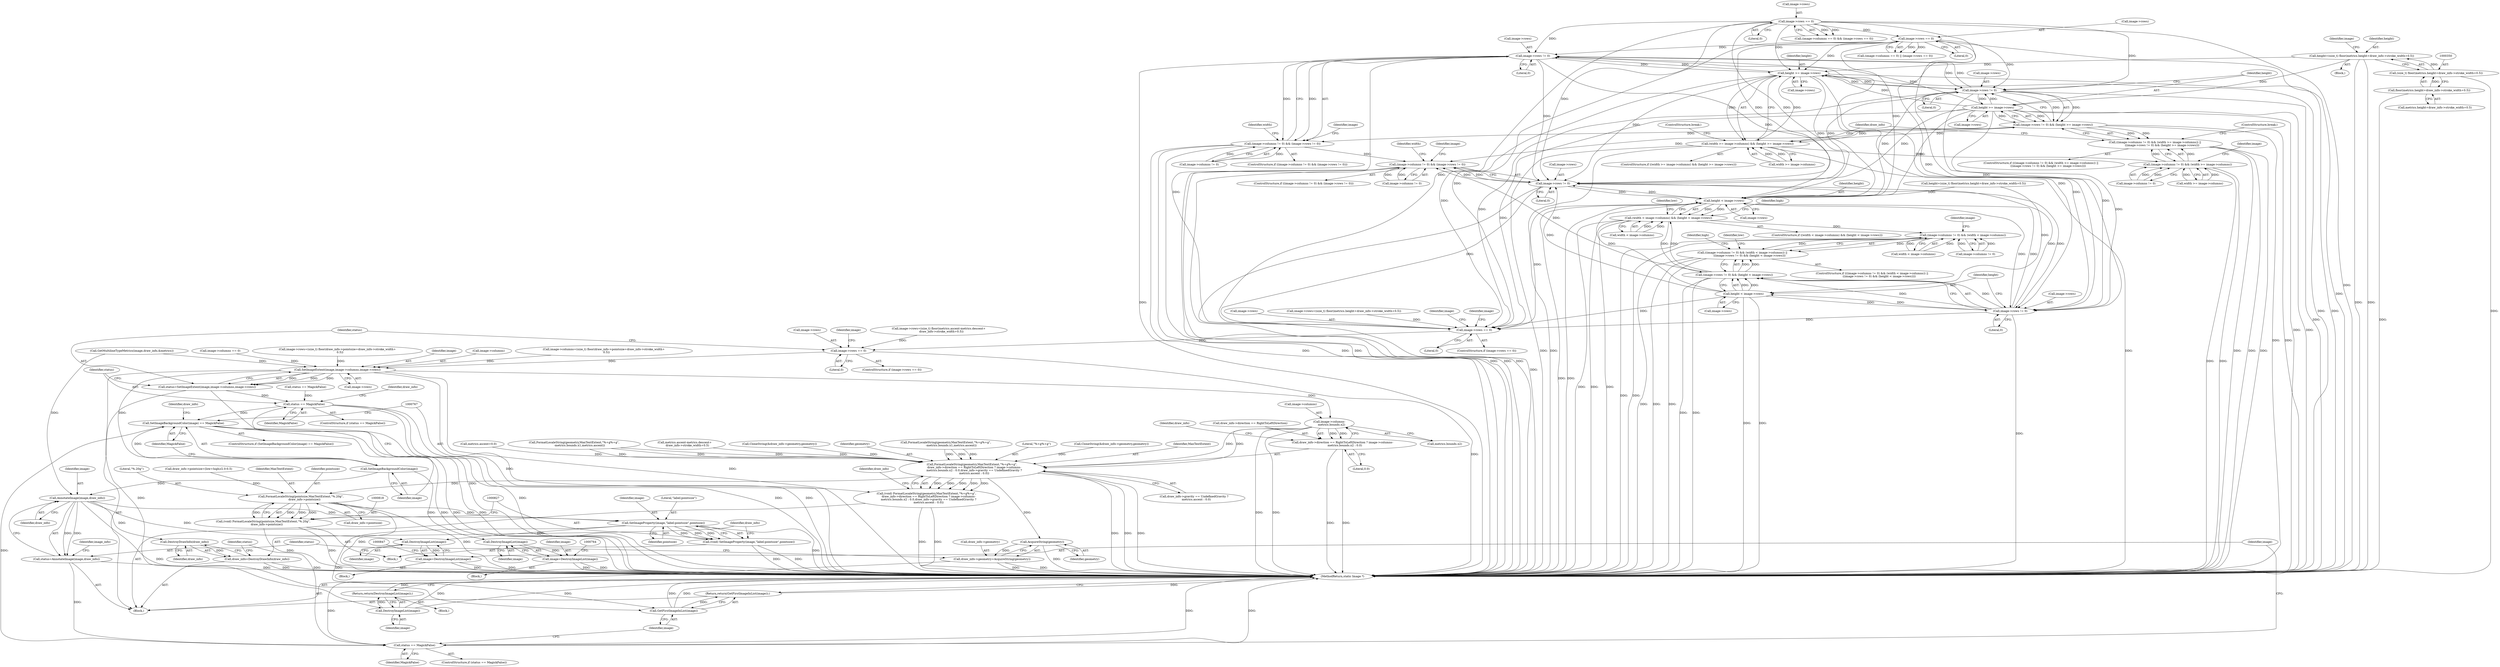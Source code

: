 digraph "0_ImageMagick_aeff00de228bc5a158c2a975ab47845d8a1db456_0@pointer" {
"1000368" [label="(Call,image->rows != 0)"];
"1000224" [label="(Call,image->rows == 0)"];
"1000381" [label="(Call,height >= image->rows)"];
"1000347" [label="(Call,height=(size_t) floor(metrics.height+draw_info->stroke_width+0.5))"];
"1000349" [label="(Call,(size_t) floor(metrics.height+draw_info->stroke_width+0.5))"];
"1000351" [label="(Call,floor(metrics.height+draw_info->stroke_width+0.5))"];
"1000368" [label="(Call,image->rows != 0)"];
"1000407" [label="(Call,height >= image->rows)"];
"1000402" [label="(Call,image->rows != 0)"];
"1000276" [label="(Call,image->rows == 0)"];
"1000362" [label="(Call,(image->columns != 0) && (image->rows != 0))"];
"1000502" [label="(Call,(image->columns != 0) && (image->rows != 0))"];
"1000401" [label="(Call,(image->rows != 0) && (height >= image->rows))"];
"1000375" [label="(Call,(width >= image->columns) && (height >= image->rows))"];
"1000390" [label="(Call,(image->columns != 0) && (width >= image->columns))"];
"1000389" [label="(Call,((image->columns != 0) && (width >= image->columns)) ||\n                ((image->rows != 0) && (height >= image->rows)))"];
"1000508" [label="(Call,image->rows != 0)"];
"1000521" [label="(Call,height < image->rows)"];
"1000515" [label="(Call,(width < image->columns) && (height < image->rows))"];
"1000544" [label="(Call,(image->columns != 0) && (width < image->columns))"];
"1000543" [label="(Call,((image->columns != 0) && (width < image->columns)) ||\n                ((image->rows != 0) && (height < image->rows)))"];
"1000555" [label="(Call,(image->rows != 0) && (height < image->rows))"];
"1000556" [label="(Call,image->rows != 0)"];
"1000561" [label="(Call,height < image->rows)"];
"1000667" [label="(Call,image->rows == 0)"];
"1000693" [label="(Call,image->rows == 0)"];
"1000716" [label="(Call,SetImageExtent(image,image->columns,image->rows))"];
"1000714" [label="(Call,status=SetImageExtent(image,image->columns,image->rows))"];
"1000725" [label="(Call,status == MagickFalse)"];
"1000743" [label="(Call,SetImageBackgroundColor(image) == MagickFalse)"];
"1000837" [label="(Call,status == MagickFalse)"];
"1000740" [label="(Call,DestroyImageList(image))"];
"1000739" [label="(Return,return(DestroyImageList(image));)"];
"1000744" [label="(Call,SetImageBackgroundColor(image))"];
"1000760" [label="(Call,DestroyImageList(image))"];
"1000758" [label="(Call,image=DestroyImageList(image))"];
"1000806" [label="(Call,AnnotateImage(image,draw_info))"];
"1000804" [label="(Call,status=AnnotateImage(image,draw_info))"];
"1000828" [label="(Call,SetImageProperty(image,\"label:pointsize\",pointsize))"];
"1000826" [label="(Call,(void) SetImageProperty(image,\"label:pointsize\",pointsize))"];
"1000843" [label="(Call,DestroyImageList(image))"];
"1000841" [label="(Call,image=DestroyImageList(image))"];
"1000850" [label="(Call,GetFirstImageInList(image))"];
"1000849" [label="(Return,return(GetFirstImageInList(image));)"];
"1000834" [label="(Call,DestroyDrawInfo(draw_info))"];
"1000832" [label="(Call,draw_info=DestroyDrawInfo(draw_info))"];
"1000778" [label="(Call,image->columns-\n     metrics.bounds.x2)"];
"1000768" [label="(Call,FormatLocaleString(geometry,MaxTextExtent,\"%+g%+g\",\n     draw_info->direction == RightToLeftDirection ? image->columns-\n     metrics.bounds.x2 : 0.0,draw_info->gravity == UndefinedGravity ?\n     metrics.ascent : 0.0))"];
"1000766" [label="(Call,(void) FormatLocaleString(geometry,MaxTextExtent,\"%+g%+g\",\n     draw_info->direction == RightToLeftDirection ? image->columns-\n     metrics.bounds.x2 : 0.0,draw_info->gravity == UndefinedGravity ?\n     metrics.ascent : 0.0))"];
"1000802" [label="(Call,AcquireString(geometry))"];
"1000798" [label="(Call,draw_info->geometry=AcquireString(geometry))"];
"1000819" [label="(Call,FormatLocaleString(pointsize,MaxTextExtent,\"%.20g\",\n        draw_info->pointsize))"];
"1000817" [label="(Call,(void) FormatLocaleString(pointsize,MaxTextExtent,\"%.20g\",\n        draw_info->pointsize))"];
"1000772" [label="(Call,draw_info->direction == RightToLeftDirection ? image->columns-\n     metrics.bounds.x2 : 0.0)"];
"1000509" [label="(Call,image->rows)"];
"1000393" [label="(Identifier,image)"];
"1000412" [label="(ControlStructure,break;)"];
"1000714" [label="(Call,status=SetImageExtent(image,image->columns,image->rows))"];
"1000759" [label="(Identifier,image)"];
"1000693" [label="(Call,image->rows == 0)"];
"1000841" [label="(Call,image=DestroyImageList(image))"];
"1000521" [label="(Call,height < image->rows)"];
"1000228" [label="(Literal,0)"];
"1000403" [label="(Call,image->rows)"];
"1000839" [label="(Identifier,MagickFalse)"];
"1000740" [label="(Call,DestroyImageList(image))"];
"1000408" [label="(Identifier,height)"];
"1000745" [label="(Identifier,image)"];
"1000768" [label="(Call,FormatLocaleString(geometry,MaxTextExtent,\"%+g%+g\",\n     draw_info->direction == RightToLeftDirection ? image->columns-\n     metrics.bounds.x2 : 0.0,draw_info->gravity == UndefinedGravity ?\n     metrics.ascent : 0.0))"];
"1000805" [label="(Identifier,status)"];
"1000594" [label="(Call,GetMultilineTypeMetrics(image,draw_info,&metrics))"];
"1000821" [label="(Identifier,MaxTextExtent)"];
"1000749" [label="(Identifier,draw_info)"];
"1000812" [label="(Identifier,image_info)"];
"1000376" [label="(Call,width >= image->columns)"];
"1000695" [label="(Identifier,image)"];
"1000296" [label="(Block,)"];
"1000348" [label="(Identifier,height)"];
"1000766" [label="(Call,(void) FormatLocaleString(geometry,MaxTextExtent,\"%+g%+g\",\n     draw_info->direction == RightToLeftDirection ? image->columns-\n     metrics.bounds.x2 : 0.0,draw_info->gravity == UndefinedGravity ?\n     metrics.ascent : 0.0))"];
"1000224" [label="(Call,image->rows == 0)"];
"1000512" [label="(Literal,0)"];
"1000523" [label="(Call,image->rows)"];
"1000544" [label="(Call,(image->columns != 0) && (width < image->columns))"];
"1000727" [label="(Identifier,MagickFalse)"];
"1000726" [label="(Identifier,status)"];
"1000746" [label="(Identifier,MagickFalse)"];
"1000817" [label="(Call,(void) FormatLocaleString(pointsize,MaxTextExtent,\"%.20g\",\n        draw_info->pointsize))"];
"1000791" [label="(Identifier,draw_info)"];
"1000106" [label="(Block,)"];
"1000829" [label="(Identifier,image)"];
"1000773" [label="(Call,draw_info->direction == RightToLeftDirection)"];
"1000831" [label="(Identifier,pointsize)"];
"1000363" [label="(Call,image->columns != 0)"];
"1000716" [label="(Call,SetImageExtent(image,image->columns,image->rows))"];
"1000516" [label="(Call,width < image->columns)"];
"1000802" [label="(Call,AcquireString(geometry))"];
"1000368" [label="(Call,image->rows != 0)"];
"1000561" [label="(Call,height < image->rows)"];
"1000840" [label="(Block,)"];
"1000730" [label="(Identifier,draw_info)"];
"1000276" [label="(Call,image->rows == 0)"];
"1000815" [label="(Block,)"];
"1000725" [label="(Call,status == MagickFalse)"];
"1000771" [label="(Literal,\"%+g%+g\")"];
"1000515" [label="(Call,(width < image->columns) && (height < image->rows))"];
"1000851" [label="(Identifier,image)"];
"1000787" [label="(Literal,0.0)"];
"1000560" [label="(Literal,0)"];
"1000517" [label="(Identifier,width)"];
"1000820" [label="(Identifier,pointsize)"];
"1000758" [label="(Call,image=DestroyImageList(image))"];
"1000562" [label="(Identifier,height)"];
"1000365" [label="(Identifier,image)"];
"1000501" [label="(ControlStructure,if ((image->columns != 0) && (image->rows != 0)))"];
"1000406" [label="(Literal,0)"];
"1000460" [label="(Call,CloneString(&draw_info->geometry,geometry))"];
"1000742" [label="(ControlStructure,if (SetImageBackgroundColor(image) == MagickFalse))"];
"1000823" [label="(Call,draw_info->pointsize)"];
"1000386" [label="(ControlStructure,break;)"];
"1000545" [label="(Call,image->columns != 0)"];
"1000698" [label="(Call,image->rows=(size_t) floor(draw_info->pointsize+draw_info->stroke_width+\n      0.5))"];
"1000834" [label="(Call,DestroyDrawInfo(draw_info))"];
"1000743" [label="(Call,SetImageBackgroundColor(image) == MagickFalse)"];
"1000822" [label="(Literal,\"%.20g\")"];
"1000280" [label="(Literal,0)"];
"1000293" [label="(Identifier,draw_info)"];
"1000502" [label="(Call,(image->columns != 0) && (image->rows != 0))"];
"1000666" [label="(ControlStructure,if (image->rows == 0))"];
"1000826" [label="(Call,(void) SetImageProperty(image,\"label:pointsize\",pointsize))"];
"1000832" [label="(Call,draw_info=DestroyDrawInfo(draw_info))"];
"1000836" [label="(ControlStructure,if (status == MagickFalse))"];
"1000503" [label="(Call,image->columns != 0)"];
"1000375" [label="(Call,(width >= image->columns) && (height >= image->rows))"];
"1000388" [label="(ControlStructure,if (((image->columns != 0) && (width >= image->columns)) ||\n                ((image->rows != 0) && (height >= image->rows))))"];
"1000383" [label="(Call,image->rows)"];
"1000770" [label="(Identifier,MaxTextExtent)"];
"1000803" [label="(Identifier,geometry)"];
"1000557" [label="(Call,image->rows)"];
"1000747" [label="(Block,)"];
"1000270" [label="(Call,(image->columns == 0) || (image->rows == 0))"];
"1000772" [label="(Call,draw_info->direction == RightToLeftDirection ? image->columns-\n     metrics.bounds.x2 : 0.0)"];
"1000808" [label="(Identifier,draw_info)"];
"1000694" [label="(Call,image->rows)"];
"1000667" [label="(Call,image->rows == 0)"];
"1000390" [label="(Call,(image->columns != 0) && (width >= image->columns))"];
"1000741" [label="(Identifier,image)"];
"1000715" [label="(Identifier,status)"];
"1000382" [label="(Identifier,height)"];
"1000700" [label="(Identifier,image)"];
"1000761" [label="(Identifier,image)"];
"1000843" [label="(Call,DestroyImageList(image))"];
"1000389" [label="(Call,((image->columns != 0) && (width >= image->columns)) ||\n                ((image->rows != 0) && (height >= image->rows)))"];
"1000671" [label="(Literal,0)"];
"1000508" [label="(Call,image->rows != 0)"];
"1000804" [label="(Call,status=AnnotateImage(image,draw_info))"];
"1000788" [label="(Call,draw_info->gravity == UndefinedGravity ?\n     metrics.ascent : 0.0)"];
"1000724" [label="(ControlStructure,if (status == MagickFalse))"];
"1000782" [label="(Call,metrics.bounds.x2)"];
"1000800" [label="(Identifier,draw_info)"];
"1000692" [label="(ControlStructure,if (image->rows == 0))"];
"1000668" [label="(Call,image->rows)"];
"1000514" [label="(ControlStructure,if ((width < image->columns) && (height < image->rows)))"];
"1000409" [label="(Call,image->rows)"];
"1000535" [label="(Identifier,high)"];
"1000352" [label="(Call,metrics.height+draw_info->stroke_width+0.5)"];
"1000567" [label="(Identifier,low)"];
"1000844" [label="(Identifier,image)"];
"1000550" [label="(Call,width < image->columns)"];
"1000837" [label="(Call,status == MagickFalse)"];
"1000351" [label="(Call,floor(metrics.height+draw_info->stroke_width+0.5))"];
"1000728" [label="(Block,)"];
"1000807" [label="(Identifier,image)"];
"1000407" [label="(Call,height >= image->rows)"];
"1000542" [label="(ControlStructure,if (((image->columns != 0) && (width < image->columns)) ||\n                ((image->rows != 0) && (height < image->rows))))"];
"1000717" [label="(Identifier,image)"];
"1000739" [label="(Return,return(DestroyImageList(image));)"];
"1000543" [label="(Call,((image->columns != 0) && (width < image->columns)) ||\n                ((image->rows != 0) && (height < image->rows)))"];
"1000838" [label="(Identifier,status)"];
"1000850" [label="(Call,GetFirstImageInList(image))"];
"1000556" [label="(Call,image->rows != 0)"];
"1000697" [label="(Literal,0)"];
"1000721" [label="(Call,image->rows)"];
"1000205" [label="(Call,metrics.ascent=0.0)"];
"1000581" [label="(Call,draw_info->pointsize=(low+high)/2.0-0.5)"];
"1000575" [label="(Identifier,high)"];
"1000381" [label="(Call,height >= image->rows)"];
"1000401" [label="(Call,(image->rows != 0) && (height >= image->rows))"];
"1000744" [label="(Call,SetImageBackgroundColor(image))"];
"1000487" [label="(Call,height=(size_t) floor(metrics.height+draw_info->stroke_width+0.5))"];
"1000218" [label="(Call,(image->columns == 0) && (image->rows == 0))"];
"1000246" [label="(Call,image->rows=(size_t) floor(metrics.height+draw_info->stroke_width+0.5))"];
"1000527" [label="(Identifier,low)"];
"1000558" [label="(Identifier,image)"];
"1000828" [label="(Call,SetImageProperty(image,\"label:pointsize\",pointsize))"];
"1000806" [label="(Call,AnnotateImage(image,draw_info))"];
"1000718" [label="(Call,image->columns)"];
"1000833" [label="(Identifier,draw_info)"];
"1000563" [label="(Call,image->rows)"];
"1000760" [label="(Call,DestroyImageList(image))"];
"1000439" [label="(Call,FormatLocaleString(geometry,MaxTextExtent,\"%+g%+g\",\n            -metrics.bounds.x1,metrics.ascent))"];
"1000679" [label="(Call,metrics.ascent-metrics.descent+\n      draw_info->stroke_width+0.5)"];
"1000404" [label="(Identifier,image)"];
"1000674" [label="(Identifier,image)"];
"1000778" [label="(Call,image->columns-\n     metrics.bounds.x2)"];
"1000369" [label="(Call,image->rows)"];
"1000798" [label="(Call,draw_info->geometry=AcquireString(geometry))"];
"1000320" [label="(Call,CloneString(&draw_info->geometry,geometry))"];
"1000849" [label="(Return,return(GetFirstImageInList(image));)"];
"1000555" [label="(Call,(image->rows != 0) && (height < image->rows))"];
"1000547" [label="(Identifier,image)"];
"1000650" [label="(Call,image->columns=(size_t) floor(draw_info->pointsize+draw_info->stroke_width+\n      0.5))"];
"1000779" [label="(Call,image->columns)"];
"1000830" [label="(Literal,\"label:pointsize\")"];
"1000672" [label="(Call,image->rows=(size_t) floor(metrics.ascent-metrics.descent+\n      draw_info->stroke_width+0.5))"];
"1000852" [label="(MethodReturn,static Image *)"];
"1000799" [label="(Call,draw_info->geometry)"];
"1000347" [label="(Call,height=(size_t) floor(metrics.height+draw_info->stroke_width+0.5))"];
"1000372" [label="(Literal,0)"];
"1000402" [label="(Call,image->rows != 0)"];
"1000769" [label="(Identifier,geometry)"];
"1000835" [label="(Identifier,draw_info)"];
"1000299" [label="(Call,FormatLocaleString(geometry,MaxTextExtent,\"%+g%+g\",\n            -metrics.bounds.x1,metrics.ascent))"];
"1000819" [label="(Call,FormatLocaleString(pointsize,MaxTextExtent,\"%.20g\",\n        draw_info->pointsize))"];
"1000842" [label="(Identifier,image)"];
"1000277" [label="(Call,image->rows)"];
"1000225" [label="(Call,image->rows)"];
"1000600" [label="(Call,status == MagickFalse)"];
"1000645" [label="(Call,image->columns == 0)"];
"1000391" [label="(Call,image->columns != 0)"];
"1000349" [label="(Call,(size_t) floor(metrics.height+draw_info->stroke_width+0.5))"];
"1000377" [label="(Identifier,width)"];
"1000374" [label="(ControlStructure,if ((width >= image->columns) && (height >= image->rows)))"];
"1000362" [label="(Call,(image->columns != 0) && (image->rows != 0))"];
"1000361" [label="(ControlStructure,if ((image->columns != 0) && (image->rows != 0)))"];
"1000522" [label="(Identifier,height)"];
"1000396" [label="(Call,width >= image->columns)"];
"1000368" -> "1000362"  [label="AST: "];
"1000368" -> "1000372"  [label="CFG: "];
"1000369" -> "1000368"  [label="AST: "];
"1000372" -> "1000368"  [label="AST: "];
"1000362" -> "1000368"  [label="CFG: "];
"1000368" -> "1000852"  [label="DDG: "];
"1000368" -> "1000362"  [label="DDG: "];
"1000368" -> "1000362"  [label="DDG: "];
"1000224" -> "1000368"  [label="DDG: "];
"1000381" -> "1000368"  [label="DDG: "];
"1000407" -> "1000368"  [label="DDG: "];
"1000402" -> "1000368"  [label="DDG: "];
"1000276" -> "1000368"  [label="DDG: "];
"1000368" -> "1000381"  [label="DDG: "];
"1000368" -> "1000402"  [label="DDG: "];
"1000368" -> "1000508"  [label="DDG: "];
"1000368" -> "1000521"  [label="DDG: "];
"1000368" -> "1000556"  [label="DDG: "];
"1000368" -> "1000667"  [label="DDG: "];
"1000224" -> "1000218"  [label="AST: "];
"1000224" -> "1000228"  [label="CFG: "];
"1000225" -> "1000224"  [label="AST: "];
"1000228" -> "1000224"  [label="AST: "];
"1000218" -> "1000224"  [label="CFG: "];
"1000224" -> "1000852"  [label="DDG: "];
"1000224" -> "1000218"  [label="DDG: "];
"1000224" -> "1000218"  [label="DDG: "];
"1000224" -> "1000276"  [label="DDG: "];
"1000224" -> "1000381"  [label="DDG: "];
"1000224" -> "1000402"  [label="DDG: "];
"1000224" -> "1000508"  [label="DDG: "];
"1000224" -> "1000521"  [label="DDG: "];
"1000224" -> "1000556"  [label="DDG: "];
"1000224" -> "1000667"  [label="DDG: "];
"1000381" -> "1000375"  [label="AST: "];
"1000381" -> "1000383"  [label="CFG: "];
"1000382" -> "1000381"  [label="AST: "];
"1000383" -> "1000381"  [label="AST: "];
"1000375" -> "1000381"  [label="CFG: "];
"1000381" -> "1000852"  [label="DDG: "];
"1000381" -> "1000852"  [label="DDG: "];
"1000381" -> "1000375"  [label="DDG: "];
"1000381" -> "1000375"  [label="DDG: "];
"1000347" -> "1000381"  [label="DDG: "];
"1000407" -> "1000381"  [label="DDG: "];
"1000402" -> "1000381"  [label="DDG: "];
"1000276" -> "1000381"  [label="DDG: "];
"1000381" -> "1000402"  [label="DDG: "];
"1000381" -> "1000508"  [label="DDG: "];
"1000381" -> "1000521"  [label="DDG: "];
"1000381" -> "1000556"  [label="DDG: "];
"1000381" -> "1000667"  [label="DDG: "];
"1000347" -> "1000296"  [label="AST: "];
"1000347" -> "1000349"  [label="CFG: "];
"1000348" -> "1000347"  [label="AST: "];
"1000349" -> "1000347"  [label="AST: "];
"1000365" -> "1000347"  [label="CFG: "];
"1000347" -> "1000852"  [label="DDG: "];
"1000347" -> "1000852"  [label="DDG: "];
"1000349" -> "1000347"  [label="DDG: "];
"1000347" -> "1000407"  [label="DDG: "];
"1000349" -> "1000351"  [label="CFG: "];
"1000350" -> "1000349"  [label="AST: "];
"1000351" -> "1000349"  [label="AST: "];
"1000349" -> "1000852"  [label="DDG: "];
"1000351" -> "1000349"  [label="DDG: "];
"1000351" -> "1000352"  [label="CFG: "];
"1000352" -> "1000351"  [label="AST: "];
"1000351" -> "1000852"  [label="DDG: "];
"1000407" -> "1000401"  [label="AST: "];
"1000407" -> "1000409"  [label="CFG: "];
"1000408" -> "1000407"  [label="AST: "];
"1000409" -> "1000407"  [label="AST: "];
"1000401" -> "1000407"  [label="CFG: "];
"1000407" -> "1000852"  [label="DDG: "];
"1000407" -> "1000852"  [label="DDG: "];
"1000407" -> "1000402"  [label="DDG: "];
"1000407" -> "1000401"  [label="DDG: "];
"1000407" -> "1000401"  [label="DDG: "];
"1000402" -> "1000407"  [label="DDG: "];
"1000407" -> "1000508"  [label="DDG: "];
"1000407" -> "1000521"  [label="DDG: "];
"1000407" -> "1000556"  [label="DDG: "];
"1000407" -> "1000667"  [label="DDG: "];
"1000402" -> "1000401"  [label="AST: "];
"1000402" -> "1000406"  [label="CFG: "];
"1000403" -> "1000402"  [label="AST: "];
"1000406" -> "1000402"  [label="AST: "];
"1000408" -> "1000402"  [label="CFG: "];
"1000401" -> "1000402"  [label="CFG: "];
"1000402" -> "1000852"  [label="DDG: "];
"1000402" -> "1000401"  [label="DDG: "];
"1000402" -> "1000401"  [label="DDG: "];
"1000276" -> "1000402"  [label="DDG: "];
"1000402" -> "1000508"  [label="DDG: "];
"1000402" -> "1000521"  [label="DDG: "];
"1000402" -> "1000556"  [label="DDG: "];
"1000402" -> "1000667"  [label="DDG: "];
"1000276" -> "1000270"  [label="AST: "];
"1000276" -> "1000280"  [label="CFG: "];
"1000277" -> "1000276"  [label="AST: "];
"1000280" -> "1000276"  [label="AST: "];
"1000270" -> "1000276"  [label="CFG: "];
"1000276" -> "1000852"  [label="DDG: "];
"1000276" -> "1000270"  [label="DDG: "];
"1000276" -> "1000270"  [label="DDG: "];
"1000276" -> "1000508"  [label="DDG: "];
"1000276" -> "1000521"  [label="DDG: "];
"1000276" -> "1000556"  [label="DDG: "];
"1000276" -> "1000667"  [label="DDG: "];
"1000362" -> "1000361"  [label="AST: "];
"1000362" -> "1000363"  [label="CFG: "];
"1000363" -> "1000362"  [label="AST: "];
"1000377" -> "1000362"  [label="CFG: "];
"1000393" -> "1000362"  [label="CFG: "];
"1000362" -> "1000852"  [label="DDG: "];
"1000362" -> "1000852"  [label="DDG: "];
"1000362" -> "1000852"  [label="DDG: "];
"1000363" -> "1000362"  [label="DDG: "];
"1000363" -> "1000362"  [label="DDG: "];
"1000401" -> "1000362"  [label="DDG: "];
"1000362" -> "1000502"  [label="DDG: "];
"1000502" -> "1000501"  [label="AST: "];
"1000502" -> "1000503"  [label="CFG: "];
"1000502" -> "1000508"  [label="CFG: "];
"1000503" -> "1000502"  [label="AST: "];
"1000508" -> "1000502"  [label="AST: "];
"1000517" -> "1000502"  [label="CFG: "];
"1000547" -> "1000502"  [label="CFG: "];
"1000502" -> "1000852"  [label="DDG: "];
"1000502" -> "1000852"  [label="DDG: "];
"1000502" -> "1000852"  [label="DDG: "];
"1000503" -> "1000502"  [label="DDG: "];
"1000503" -> "1000502"  [label="DDG: "];
"1000401" -> "1000502"  [label="DDG: "];
"1000555" -> "1000502"  [label="DDG: "];
"1000508" -> "1000502"  [label="DDG: "];
"1000508" -> "1000502"  [label="DDG: "];
"1000401" -> "1000389"  [label="AST: "];
"1000389" -> "1000401"  [label="CFG: "];
"1000401" -> "1000852"  [label="DDG: "];
"1000401" -> "1000852"  [label="DDG: "];
"1000401" -> "1000375"  [label="DDG: "];
"1000401" -> "1000389"  [label="DDG: "];
"1000401" -> "1000389"  [label="DDG: "];
"1000375" -> "1000401"  [label="DDG: "];
"1000375" -> "1000374"  [label="AST: "];
"1000375" -> "1000376"  [label="CFG: "];
"1000376" -> "1000375"  [label="AST: "];
"1000386" -> "1000375"  [label="CFG: "];
"1000293" -> "1000375"  [label="CFG: "];
"1000375" -> "1000852"  [label="DDG: "];
"1000375" -> "1000852"  [label="DDG: "];
"1000375" -> "1000852"  [label="DDG: "];
"1000376" -> "1000375"  [label="DDG: "];
"1000376" -> "1000375"  [label="DDG: "];
"1000375" -> "1000390"  [label="DDG: "];
"1000390" -> "1000389"  [label="AST: "];
"1000390" -> "1000391"  [label="CFG: "];
"1000390" -> "1000396"  [label="CFG: "];
"1000391" -> "1000390"  [label="AST: "];
"1000396" -> "1000390"  [label="AST: "];
"1000404" -> "1000390"  [label="CFG: "];
"1000389" -> "1000390"  [label="CFG: "];
"1000390" -> "1000852"  [label="DDG: "];
"1000390" -> "1000852"  [label="DDG: "];
"1000390" -> "1000389"  [label="DDG: "];
"1000390" -> "1000389"  [label="DDG: "];
"1000391" -> "1000390"  [label="DDG: "];
"1000391" -> "1000390"  [label="DDG: "];
"1000396" -> "1000390"  [label="DDG: "];
"1000396" -> "1000390"  [label="DDG: "];
"1000389" -> "1000388"  [label="AST: "];
"1000412" -> "1000389"  [label="CFG: "];
"1000293" -> "1000389"  [label="CFG: "];
"1000389" -> "1000852"  [label="DDG: "];
"1000389" -> "1000852"  [label="DDG: "];
"1000389" -> "1000852"  [label="DDG: "];
"1000508" -> "1000512"  [label="CFG: "];
"1000509" -> "1000508"  [label="AST: "];
"1000512" -> "1000508"  [label="AST: "];
"1000508" -> "1000852"  [label="DDG: "];
"1000556" -> "1000508"  [label="DDG: "];
"1000521" -> "1000508"  [label="DDG: "];
"1000561" -> "1000508"  [label="DDG: "];
"1000508" -> "1000521"  [label="DDG: "];
"1000508" -> "1000556"  [label="DDG: "];
"1000508" -> "1000667"  [label="DDG: "];
"1000521" -> "1000515"  [label="AST: "];
"1000521" -> "1000523"  [label="CFG: "];
"1000522" -> "1000521"  [label="AST: "];
"1000523" -> "1000521"  [label="AST: "];
"1000515" -> "1000521"  [label="CFG: "];
"1000521" -> "1000852"  [label="DDG: "];
"1000521" -> "1000852"  [label="DDG: "];
"1000521" -> "1000515"  [label="DDG: "];
"1000521" -> "1000515"  [label="DDG: "];
"1000487" -> "1000521"  [label="DDG: "];
"1000556" -> "1000521"  [label="DDG: "];
"1000561" -> "1000521"  [label="DDG: "];
"1000521" -> "1000556"  [label="DDG: "];
"1000521" -> "1000667"  [label="DDG: "];
"1000515" -> "1000514"  [label="AST: "];
"1000515" -> "1000516"  [label="CFG: "];
"1000516" -> "1000515"  [label="AST: "];
"1000527" -> "1000515"  [label="CFG: "];
"1000535" -> "1000515"  [label="CFG: "];
"1000515" -> "1000852"  [label="DDG: "];
"1000515" -> "1000852"  [label="DDG: "];
"1000515" -> "1000852"  [label="DDG: "];
"1000516" -> "1000515"  [label="DDG: "];
"1000516" -> "1000515"  [label="DDG: "];
"1000555" -> "1000515"  [label="DDG: "];
"1000515" -> "1000544"  [label="DDG: "];
"1000515" -> "1000555"  [label="DDG: "];
"1000544" -> "1000543"  [label="AST: "];
"1000544" -> "1000545"  [label="CFG: "];
"1000544" -> "1000550"  [label="CFG: "];
"1000545" -> "1000544"  [label="AST: "];
"1000550" -> "1000544"  [label="AST: "];
"1000558" -> "1000544"  [label="CFG: "];
"1000543" -> "1000544"  [label="CFG: "];
"1000544" -> "1000852"  [label="DDG: "];
"1000544" -> "1000852"  [label="DDG: "];
"1000544" -> "1000543"  [label="DDG: "];
"1000544" -> "1000543"  [label="DDG: "];
"1000545" -> "1000544"  [label="DDG: "];
"1000545" -> "1000544"  [label="DDG: "];
"1000550" -> "1000544"  [label="DDG: "];
"1000550" -> "1000544"  [label="DDG: "];
"1000543" -> "1000542"  [label="AST: "];
"1000543" -> "1000555"  [label="CFG: "];
"1000555" -> "1000543"  [label="AST: "];
"1000567" -> "1000543"  [label="CFG: "];
"1000575" -> "1000543"  [label="CFG: "];
"1000543" -> "1000852"  [label="DDG: "];
"1000543" -> "1000852"  [label="DDG: "];
"1000543" -> "1000852"  [label="DDG: "];
"1000555" -> "1000543"  [label="DDG: "];
"1000555" -> "1000543"  [label="DDG: "];
"1000555" -> "1000556"  [label="CFG: "];
"1000555" -> "1000561"  [label="CFG: "];
"1000556" -> "1000555"  [label="AST: "];
"1000561" -> "1000555"  [label="AST: "];
"1000555" -> "1000852"  [label="DDG: "];
"1000555" -> "1000852"  [label="DDG: "];
"1000556" -> "1000555"  [label="DDG: "];
"1000556" -> "1000555"  [label="DDG: "];
"1000561" -> "1000555"  [label="DDG: "];
"1000561" -> "1000555"  [label="DDG: "];
"1000556" -> "1000560"  [label="CFG: "];
"1000557" -> "1000556"  [label="AST: "];
"1000560" -> "1000556"  [label="AST: "];
"1000562" -> "1000556"  [label="CFG: "];
"1000556" -> "1000852"  [label="DDG: "];
"1000561" -> "1000556"  [label="DDG: "];
"1000556" -> "1000561"  [label="DDG: "];
"1000556" -> "1000667"  [label="DDG: "];
"1000561" -> "1000563"  [label="CFG: "];
"1000562" -> "1000561"  [label="AST: "];
"1000563" -> "1000561"  [label="AST: "];
"1000561" -> "1000852"  [label="DDG: "];
"1000561" -> "1000852"  [label="DDG: "];
"1000487" -> "1000561"  [label="DDG: "];
"1000561" -> "1000667"  [label="DDG: "];
"1000667" -> "1000666"  [label="AST: "];
"1000667" -> "1000671"  [label="CFG: "];
"1000668" -> "1000667"  [label="AST: "];
"1000671" -> "1000667"  [label="AST: "];
"1000674" -> "1000667"  [label="CFG: "];
"1000695" -> "1000667"  [label="CFG: "];
"1000246" -> "1000667"  [label="DDG: "];
"1000667" -> "1000693"  [label="DDG: "];
"1000693" -> "1000692"  [label="AST: "];
"1000693" -> "1000697"  [label="CFG: "];
"1000694" -> "1000693"  [label="AST: "];
"1000697" -> "1000693"  [label="AST: "];
"1000700" -> "1000693"  [label="CFG: "];
"1000715" -> "1000693"  [label="CFG: "];
"1000693" -> "1000852"  [label="DDG: "];
"1000672" -> "1000693"  [label="DDG: "];
"1000693" -> "1000716"  [label="DDG: "];
"1000716" -> "1000714"  [label="AST: "];
"1000716" -> "1000721"  [label="CFG: "];
"1000717" -> "1000716"  [label="AST: "];
"1000718" -> "1000716"  [label="AST: "];
"1000721" -> "1000716"  [label="AST: "];
"1000714" -> "1000716"  [label="CFG: "];
"1000716" -> "1000852"  [label="DDG: "];
"1000716" -> "1000852"  [label="DDG: "];
"1000716" -> "1000714"  [label="DDG: "];
"1000716" -> "1000714"  [label="DDG: "];
"1000716" -> "1000714"  [label="DDG: "];
"1000594" -> "1000716"  [label="DDG: "];
"1000645" -> "1000716"  [label="DDG: "];
"1000650" -> "1000716"  [label="DDG: "];
"1000698" -> "1000716"  [label="DDG: "];
"1000716" -> "1000740"  [label="DDG: "];
"1000716" -> "1000744"  [label="DDG: "];
"1000716" -> "1000778"  [label="DDG: "];
"1000714" -> "1000106"  [label="AST: "];
"1000715" -> "1000714"  [label="AST: "];
"1000726" -> "1000714"  [label="CFG: "];
"1000714" -> "1000852"  [label="DDG: "];
"1000714" -> "1000725"  [label="DDG: "];
"1000725" -> "1000724"  [label="AST: "];
"1000725" -> "1000727"  [label="CFG: "];
"1000726" -> "1000725"  [label="AST: "];
"1000727" -> "1000725"  [label="AST: "];
"1000730" -> "1000725"  [label="CFG: "];
"1000745" -> "1000725"  [label="CFG: "];
"1000725" -> "1000852"  [label="DDG: "];
"1000725" -> "1000852"  [label="DDG: "];
"1000725" -> "1000852"  [label="DDG: "];
"1000600" -> "1000725"  [label="DDG: "];
"1000725" -> "1000743"  [label="DDG: "];
"1000743" -> "1000742"  [label="AST: "];
"1000743" -> "1000746"  [label="CFG: "];
"1000744" -> "1000743"  [label="AST: "];
"1000746" -> "1000743"  [label="AST: "];
"1000749" -> "1000743"  [label="CFG: "];
"1000767" -> "1000743"  [label="CFG: "];
"1000743" -> "1000852"  [label="DDG: "];
"1000743" -> "1000852"  [label="DDG: "];
"1000743" -> "1000852"  [label="DDG: "];
"1000744" -> "1000743"  [label="DDG: "];
"1000743" -> "1000837"  [label="DDG: "];
"1000837" -> "1000836"  [label="AST: "];
"1000837" -> "1000839"  [label="CFG: "];
"1000838" -> "1000837"  [label="AST: "];
"1000839" -> "1000837"  [label="AST: "];
"1000842" -> "1000837"  [label="CFG: "];
"1000851" -> "1000837"  [label="CFG: "];
"1000837" -> "1000852"  [label="DDG: "];
"1000837" -> "1000852"  [label="DDG: "];
"1000837" -> "1000852"  [label="DDG: "];
"1000804" -> "1000837"  [label="DDG: "];
"1000740" -> "1000739"  [label="AST: "];
"1000740" -> "1000741"  [label="CFG: "];
"1000741" -> "1000740"  [label="AST: "];
"1000739" -> "1000740"  [label="CFG: "];
"1000740" -> "1000852"  [label="DDG: "];
"1000740" -> "1000852"  [label="DDG: "];
"1000740" -> "1000739"  [label="DDG: "];
"1000739" -> "1000728"  [label="AST: "];
"1000852" -> "1000739"  [label="CFG: "];
"1000739" -> "1000852"  [label="DDG: "];
"1000744" -> "1000745"  [label="CFG: "];
"1000745" -> "1000744"  [label="AST: "];
"1000746" -> "1000744"  [label="CFG: "];
"1000744" -> "1000760"  [label="DDG: "];
"1000744" -> "1000806"  [label="DDG: "];
"1000760" -> "1000758"  [label="AST: "];
"1000760" -> "1000761"  [label="CFG: "];
"1000761" -> "1000760"  [label="AST: "];
"1000758" -> "1000760"  [label="CFG: "];
"1000760" -> "1000758"  [label="DDG: "];
"1000758" -> "1000747"  [label="AST: "];
"1000759" -> "1000758"  [label="AST: "];
"1000764" -> "1000758"  [label="CFG: "];
"1000758" -> "1000852"  [label="DDG: "];
"1000758" -> "1000852"  [label="DDG: "];
"1000806" -> "1000804"  [label="AST: "];
"1000806" -> "1000808"  [label="CFG: "];
"1000807" -> "1000806"  [label="AST: "];
"1000808" -> "1000806"  [label="AST: "];
"1000804" -> "1000806"  [label="CFG: "];
"1000806" -> "1000804"  [label="DDG: "];
"1000806" -> "1000804"  [label="DDG: "];
"1000594" -> "1000806"  [label="DDG: "];
"1000806" -> "1000828"  [label="DDG: "];
"1000806" -> "1000834"  [label="DDG: "];
"1000806" -> "1000843"  [label="DDG: "];
"1000806" -> "1000850"  [label="DDG: "];
"1000804" -> "1000106"  [label="AST: "];
"1000805" -> "1000804"  [label="AST: "];
"1000812" -> "1000804"  [label="CFG: "];
"1000804" -> "1000852"  [label="DDG: "];
"1000828" -> "1000826"  [label="AST: "];
"1000828" -> "1000831"  [label="CFG: "];
"1000829" -> "1000828"  [label="AST: "];
"1000830" -> "1000828"  [label="AST: "];
"1000831" -> "1000828"  [label="AST: "];
"1000826" -> "1000828"  [label="CFG: "];
"1000828" -> "1000852"  [label="DDG: "];
"1000828" -> "1000826"  [label="DDG: "];
"1000828" -> "1000826"  [label="DDG: "];
"1000828" -> "1000826"  [label="DDG: "];
"1000819" -> "1000828"  [label="DDG: "];
"1000828" -> "1000843"  [label="DDG: "];
"1000828" -> "1000850"  [label="DDG: "];
"1000826" -> "1000815"  [label="AST: "];
"1000827" -> "1000826"  [label="AST: "];
"1000833" -> "1000826"  [label="CFG: "];
"1000826" -> "1000852"  [label="DDG: "];
"1000826" -> "1000852"  [label="DDG: "];
"1000843" -> "1000841"  [label="AST: "];
"1000843" -> "1000844"  [label="CFG: "];
"1000844" -> "1000843"  [label="AST: "];
"1000841" -> "1000843"  [label="CFG: "];
"1000843" -> "1000841"  [label="DDG: "];
"1000841" -> "1000840"  [label="AST: "];
"1000842" -> "1000841"  [label="AST: "];
"1000847" -> "1000841"  [label="CFG: "];
"1000841" -> "1000852"  [label="DDG: "];
"1000841" -> "1000852"  [label="DDG: "];
"1000850" -> "1000849"  [label="AST: "];
"1000850" -> "1000851"  [label="CFG: "];
"1000851" -> "1000850"  [label="AST: "];
"1000849" -> "1000850"  [label="CFG: "];
"1000850" -> "1000852"  [label="DDG: "];
"1000850" -> "1000852"  [label="DDG: "];
"1000850" -> "1000849"  [label="DDG: "];
"1000849" -> "1000106"  [label="AST: "];
"1000852" -> "1000849"  [label="CFG: "];
"1000849" -> "1000852"  [label="DDG: "];
"1000834" -> "1000832"  [label="AST: "];
"1000834" -> "1000835"  [label="CFG: "];
"1000835" -> "1000834"  [label="AST: "];
"1000832" -> "1000834"  [label="CFG: "];
"1000834" -> "1000832"  [label="DDG: "];
"1000832" -> "1000106"  [label="AST: "];
"1000833" -> "1000832"  [label="AST: "];
"1000838" -> "1000832"  [label="CFG: "];
"1000832" -> "1000852"  [label="DDG: "];
"1000832" -> "1000852"  [label="DDG: "];
"1000778" -> "1000772"  [label="AST: "];
"1000778" -> "1000782"  [label="CFG: "];
"1000779" -> "1000778"  [label="AST: "];
"1000782" -> "1000778"  [label="AST: "];
"1000772" -> "1000778"  [label="CFG: "];
"1000778" -> "1000852"  [label="DDG: "];
"1000778" -> "1000852"  [label="DDG: "];
"1000778" -> "1000768"  [label="DDG: "];
"1000778" -> "1000768"  [label="DDG: "];
"1000778" -> "1000772"  [label="DDG: "];
"1000778" -> "1000772"  [label="DDG: "];
"1000768" -> "1000766"  [label="AST: "];
"1000768" -> "1000788"  [label="CFG: "];
"1000769" -> "1000768"  [label="AST: "];
"1000770" -> "1000768"  [label="AST: "];
"1000771" -> "1000768"  [label="AST: "];
"1000772" -> "1000768"  [label="AST: "];
"1000788" -> "1000768"  [label="AST: "];
"1000766" -> "1000768"  [label="CFG: "];
"1000768" -> "1000852"  [label="DDG: "];
"1000768" -> "1000852"  [label="DDG: "];
"1000768" -> "1000852"  [label="DDG: "];
"1000768" -> "1000766"  [label="DDG: "];
"1000768" -> "1000766"  [label="DDG: "];
"1000768" -> "1000766"  [label="DDG: "];
"1000768" -> "1000766"  [label="DDG: "];
"1000768" -> "1000766"  [label="DDG: "];
"1000460" -> "1000768"  [label="DDG: "];
"1000439" -> "1000768"  [label="DDG: "];
"1000439" -> "1000768"  [label="DDG: "];
"1000439" -> "1000768"  [label="DDG: "];
"1000299" -> "1000768"  [label="DDG: "];
"1000299" -> "1000768"  [label="DDG: "];
"1000299" -> "1000768"  [label="DDG: "];
"1000320" -> "1000768"  [label="DDG: "];
"1000679" -> "1000768"  [label="DDG: "];
"1000205" -> "1000768"  [label="DDG: "];
"1000768" -> "1000802"  [label="DDG: "];
"1000768" -> "1000819"  [label="DDG: "];
"1000766" -> "1000106"  [label="AST: "];
"1000767" -> "1000766"  [label="AST: "];
"1000800" -> "1000766"  [label="CFG: "];
"1000766" -> "1000852"  [label="DDG: "];
"1000766" -> "1000852"  [label="DDG: "];
"1000802" -> "1000798"  [label="AST: "];
"1000802" -> "1000803"  [label="CFG: "];
"1000803" -> "1000802"  [label="AST: "];
"1000798" -> "1000802"  [label="CFG: "];
"1000802" -> "1000852"  [label="DDG: "];
"1000802" -> "1000798"  [label="DDG: "];
"1000798" -> "1000106"  [label="AST: "];
"1000799" -> "1000798"  [label="AST: "];
"1000805" -> "1000798"  [label="CFG: "];
"1000798" -> "1000852"  [label="DDG: "];
"1000798" -> "1000852"  [label="DDG: "];
"1000819" -> "1000817"  [label="AST: "];
"1000819" -> "1000823"  [label="CFG: "];
"1000820" -> "1000819"  [label="AST: "];
"1000821" -> "1000819"  [label="AST: "];
"1000822" -> "1000819"  [label="AST: "];
"1000823" -> "1000819"  [label="AST: "];
"1000817" -> "1000819"  [label="CFG: "];
"1000819" -> "1000852"  [label="DDG: "];
"1000819" -> "1000852"  [label="DDG: "];
"1000819" -> "1000817"  [label="DDG: "];
"1000819" -> "1000817"  [label="DDG: "];
"1000819" -> "1000817"  [label="DDG: "];
"1000819" -> "1000817"  [label="DDG: "];
"1000581" -> "1000819"  [label="DDG: "];
"1000817" -> "1000815"  [label="AST: "];
"1000818" -> "1000817"  [label="AST: "];
"1000827" -> "1000817"  [label="CFG: "];
"1000817" -> "1000852"  [label="DDG: "];
"1000817" -> "1000852"  [label="DDG: "];
"1000772" -> "1000787"  [label="CFG: "];
"1000773" -> "1000772"  [label="AST: "];
"1000787" -> "1000772"  [label="AST: "];
"1000791" -> "1000772"  [label="CFG: "];
"1000772" -> "1000852"  [label="DDG: "];
"1000772" -> "1000852"  [label="DDG: "];
}
